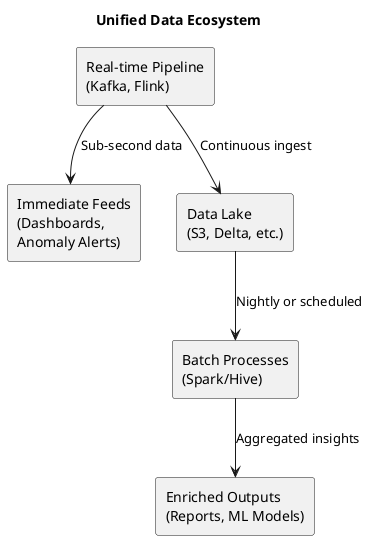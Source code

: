 @startuml
title Unified Data Ecosystem

skinparam shadowing false

rectangle "Real-time Pipeline\n(Kafka, Flink)" as RTP
rectangle "Immediate Feeds\n(Dashboards,\nAnomaly Alerts)" as IFS
rectangle "Data Lake\n(S3, Delta, etc.)" as DL
rectangle "Batch Processes\n(Spark/Hive)" as BP
rectangle "Enriched Outputs\n(Reports, ML Models)" as OUT

RTP --> IFS : Sub-second data
RTP --> DL : Continuous ingest
DL --> BP : Nightly or scheduled
BP --> OUT : Aggregated insights
@enduml
